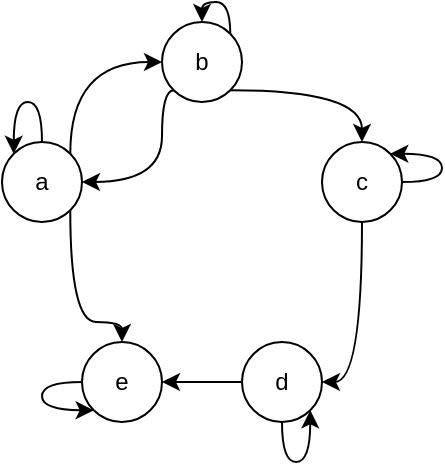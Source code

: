 <mxfile version="12.4.2" type="device" pages="6"><diagram id="B7oSzvcl1xmPNHUfCoGe" name="Page-1"><mxGraphModel dx="627" dy="413" grid="0" gridSize="10" guides="1" tooltips="1" connect="1" arrows="1" fold="1" page="1" pageScale="1" pageWidth="827" pageHeight="1169" math="0" shadow="0"><root><mxCell id="0"/><mxCell id="1" parent="0"/><mxCell id="hFLtee3d9VQ5ipuqbj9c-11" style="edgeStyle=orthogonalEdgeStyle;rounded=0;orthogonalLoop=1;jettySize=auto;html=1;exitX=1;exitY=1;exitDx=0;exitDy=0;entryX=0.5;entryY=0;entryDx=0;entryDy=0;curved=1;" parent="1" source="hFLtee3d9VQ5ipuqbj9c-1" target="hFLtee3d9VQ5ipuqbj9c-5" edge="1"><mxGeometry relative="1" as="geometry"><Array as="points"><mxPoint x="74" y="190"/><mxPoint x="100" y="190"/></Array></mxGeometry></mxCell><mxCell id="hFLtee3d9VQ5ipuqbj9c-12" style="edgeStyle=orthogonalEdgeStyle;rounded=0;orthogonalLoop=1;jettySize=auto;html=1;exitX=1;exitY=0;exitDx=0;exitDy=0;entryX=0;entryY=0.5;entryDx=0;entryDy=0;curved=1;" parent="1" source="hFLtee3d9VQ5ipuqbj9c-1" target="hFLtee3d9VQ5ipuqbj9c-2" edge="1"><mxGeometry relative="1" as="geometry"><Array as="points"><mxPoint x="74" y="60"/></Array></mxGeometry></mxCell><mxCell id="hFLtee3d9VQ5ipuqbj9c-1" value="a" style="ellipse;whiteSpace=wrap;html=1;aspect=fixed;" parent="1" vertex="1"><mxGeometry x="40" y="100" width="40" height="40" as="geometry"/></mxCell><mxCell id="hFLtee3d9VQ5ipuqbj9c-13" style="edgeStyle=orthogonalEdgeStyle;rounded=0;orthogonalLoop=1;jettySize=auto;html=1;exitX=1;exitY=1;exitDx=0;exitDy=0;curved=1;" parent="1" source="hFLtee3d9VQ5ipuqbj9c-2" target="hFLtee3d9VQ5ipuqbj9c-3" edge="1"><mxGeometry relative="1" as="geometry"/></mxCell><mxCell id="hFLtee3d9VQ5ipuqbj9c-16" style="edgeStyle=orthogonalEdgeStyle;curved=1;rounded=0;orthogonalLoop=1;jettySize=auto;html=1;exitX=0;exitY=1;exitDx=0;exitDy=0;entryX=1;entryY=0.5;entryDx=0;entryDy=0;" parent="1" source="hFLtee3d9VQ5ipuqbj9c-2" target="hFLtee3d9VQ5ipuqbj9c-1" edge="1"><mxGeometry relative="1" as="geometry"><Array as="points"><mxPoint x="120" y="74"/><mxPoint x="120" y="120"/></Array></mxGeometry></mxCell><mxCell id="hFLtee3d9VQ5ipuqbj9c-2" value="b" style="ellipse;whiteSpace=wrap;html=1;aspect=fixed;" parent="1" vertex="1"><mxGeometry x="120" y="40" width="40" height="40" as="geometry"/></mxCell><mxCell id="hFLtee3d9VQ5ipuqbj9c-14" style="edgeStyle=orthogonalEdgeStyle;rounded=0;orthogonalLoop=1;jettySize=auto;html=1;exitX=0.5;exitY=1;exitDx=0;exitDy=0;entryX=1;entryY=0.5;entryDx=0;entryDy=0;curved=1;" parent="1" source="hFLtee3d9VQ5ipuqbj9c-3" target="hFLtee3d9VQ5ipuqbj9c-4" edge="1"><mxGeometry relative="1" as="geometry"/></mxCell><mxCell id="hFLtee3d9VQ5ipuqbj9c-3" value="c" style="ellipse;whiteSpace=wrap;html=1;aspect=fixed;" parent="1" vertex="1"><mxGeometry x="200" y="100" width="40" height="40" as="geometry"/></mxCell><mxCell id="hFLtee3d9VQ5ipuqbj9c-15" style="edgeStyle=orthogonalEdgeStyle;rounded=0;orthogonalLoop=1;jettySize=auto;html=1;exitX=0;exitY=0.5;exitDx=0;exitDy=0;entryX=1;entryY=0.5;entryDx=0;entryDy=0;curved=1;" parent="1" source="hFLtee3d9VQ5ipuqbj9c-4" target="hFLtee3d9VQ5ipuqbj9c-5" edge="1"><mxGeometry relative="1" as="geometry"/></mxCell><mxCell id="hFLtee3d9VQ5ipuqbj9c-4" value="d" style="ellipse;whiteSpace=wrap;html=1;aspect=fixed;" parent="1" vertex="1"><mxGeometry x="160" y="200" width="40" height="40" as="geometry"/></mxCell><mxCell id="hFLtee3d9VQ5ipuqbj9c-5" value="e" style="ellipse;whiteSpace=wrap;html=1;aspect=fixed;" parent="1" vertex="1"><mxGeometry x="80" y="200" width="40" height="40" as="geometry"/></mxCell><mxCell id="hFLtee3d9VQ5ipuqbj9c-6" style="edgeStyle=orthogonalEdgeStyle;rounded=0;orthogonalLoop=1;jettySize=auto;html=1;exitX=0.5;exitY=0;exitDx=0;exitDy=0;entryX=0;entryY=0;entryDx=0;entryDy=0;curved=1;" parent="1" source="hFLtee3d9VQ5ipuqbj9c-1" target="hFLtee3d9VQ5ipuqbj9c-1" edge="1"><mxGeometry relative="1" as="geometry"><Array as="points"><mxPoint x="60" y="80"/><mxPoint x="46" y="80"/></Array></mxGeometry></mxCell><mxCell id="hFLtee3d9VQ5ipuqbj9c-7" style="edgeStyle=orthogonalEdgeStyle;rounded=0;orthogonalLoop=1;jettySize=auto;html=1;exitX=1;exitY=0;exitDx=0;exitDy=0;entryX=0.5;entryY=0;entryDx=0;entryDy=0;curved=1;" parent="1" source="hFLtee3d9VQ5ipuqbj9c-2" target="hFLtee3d9VQ5ipuqbj9c-2" edge="1"><mxGeometry relative="1" as="geometry"><Array as="points"><mxPoint x="154" y="30"/><mxPoint x="140" y="30"/></Array></mxGeometry></mxCell><mxCell id="hFLtee3d9VQ5ipuqbj9c-8" style="edgeStyle=orthogonalEdgeStyle;rounded=0;orthogonalLoop=1;jettySize=auto;html=1;exitX=1;exitY=0.5;exitDx=0;exitDy=0;entryX=1;entryY=0;entryDx=0;entryDy=0;curved=1;" parent="1" source="hFLtee3d9VQ5ipuqbj9c-3" target="hFLtee3d9VQ5ipuqbj9c-3" edge="1"><mxGeometry relative="1" as="geometry"><Array as="points"><mxPoint x="260" y="120"/><mxPoint x="260" y="106"/></Array></mxGeometry></mxCell><mxCell id="hFLtee3d9VQ5ipuqbj9c-9" style="edgeStyle=orthogonalEdgeStyle;rounded=0;orthogonalLoop=1;jettySize=auto;html=1;exitX=0.5;exitY=1;exitDx=0;exitDy=0;entryX=1;entryY=1;entryDx=0;entryDy=0;curved=1;" parent="1" source="hFLtee3d9VQ5ipuqbj9c-4" target="hFLtee3d9VQ5ipuqbj9c-4" edge="1"><mxGeometry relative="1" as="geometry"><Array as="points"><mxPoint x="180" y="260"/><mxPoint x="194" y="260"/></Array></mxGeometry></mxCell><mxCell id="hFLtee3d9VQ5ipuqbj9c-10" style="edgeStyle=orthogonalEdgeStyle;rounded=0;orthogonalLoop=1;jettySize=auto;html=1;exitX=0;exitY=0.5;exitDx=0;exitDy=0;entryX=0;entryY=1;entryDx=0;entryDy=0;curved=1;" parent="1" source="hFLtee3d9VQ5ipuqbj9c-5" target="hFLtee3d9VQ5ipuqbj9c-5" edge="1"><mxGeometry relative="1" as="geometry"><Array as="points"><mxPoint x="60" y="220"/><mxPoint x="60" y="234"/></Array></mxGeometry></mxCell></root></mxGraphModel></diagram><diagram id="e1YvTTM09-CFqcRyYZeI" name="Q4ai"><mxGraphModel dx="896" dy="590" grid="1" gridSize="10" guides="1" tooltips="1" connect="1" arrows="1" fold="1" page="1" pageScale="1" pageWidth="850" pageHeight="1100" math="0" shadow="0"><root><mxCell id="XjCVZ9Xw6EVH3o-gsVeH-0"/><mxCell id="XjCVZ9Xw6EVH3o-gsVeH-1" parent="XjCVZ9Xw6EVH3o-gsVeH-0"/><mxCell id="XjCVZ9Xw6EVH3o-gsVeH-2" value="12" style="ellipse;whiteSpace=wrap;html=1;aspect=fixed;" parent="XjCVZ9Xw6EVH3o-gsVeH-1" vertex="1"><mxGeometry x="200" y="200" width="80" height="80" as="geometry"/></mxCell><mxCell id="XjCVZ9Xw6EVH3o-gsVeH-9" style="rounded=0;orthogonalLoop=1;jettySize=auto;html=1;exitX=0.5;exitY=0;exitDx=0;exitDy=0;entryX=0;entryY=0.5;entryDx=0;entryDy=0;" parent="XjCVZ9Xw6EVH3o-gsVeH-1" source="XjCVZ9Xw6EVH3o-gsVeH-3" target="XjCVZ9Xw6EVH3o-gsVeH-5" edge="1"><mxGeometry relative="1" as="geometry"/></mxCell><mxCell id="XjCVZ9Xw6EVH3o-gsVeH-13" style="rounded=0;orthogonalLoop=1;jettySize=auto;html=1;exitX=0.5;exitY=0;exitDx=0;exitDy=0;entryX=0;entryY=0.5;entryDx=0;entryDy=0;" parent="XjCVZ9Xw6EVH3o-gsVeH-1" source="XjCVZ9Xw6EVH3o-gsVeH-3" target="XjCVZ9Xw6EVH3o-gsVeH-2" edge="1"><mxGeometry relative="1" as="geometry"/></mxCell><mxCell id="XjCVZ9Xw6EVH3o-gsVeH-3" value="2" style="ellipse;whiteSpace=wrap;html=1;aspect=fixed;" parent="XjCVZ9Xw6EVH3o-gsVeH-1" vertex="1"><mxGeometry x="40" y="400" width="80" height="80" as="geometry"/></mxCell><mxCell id="XjCVZ9Xw6EVH3o-gsVeH-10" style="rounded=0;orthogonalLoop=1;jettySize=auto;html=1;exitX=0.5;exitY=0;exitDx=0;exitDy=0;" parent="XjCVZ9Xw6EVH3o-gsVeH-1" source="XjCVZ9Xw6EVH3o-gsVeH-4" target="XjCVZ9Xw6EVH3o-gsVeH-5" edge="1"><mxGeometry relative="1" as="geometry"/></mxCell><mxCell id="XjCVZ9Xw6EVH3o-gsVeH-12" style="rounded=0;orthogonalLoop=1;jettySize=auto;html=1;exitX=0.5;exitY=0;exitDx=0;exitDy=0;entryX=1;entryY=0.5;entryDx=0;entryDy=0;" parent="XjCVZ9Xw6EVH3o-gsVeH-1" source="XjCVZ9Xw6EVH3o-gsVeH-4" target="XjCVZ9Xw6EVH3o-gsVeH-2" edge="1"><mxGeometry relative="1" as="geometry"/></mxCell><mxCell id="XjCVZ9Xw6EVH3o-gsVeH-4" value="3" style="ellipse;whiteSpace=wrap;html=1;aspect=fixed;" parent="XjCVZ9Xw6EVH3o-gsVeH-1" vertex="1"><mxGeometry x="360" y="400" width="80" height="80" as="geometry"/></mxCell><mxCell id="XjCVZ9Xw6EVH3o-gsVeH-11" style="edgeStyle=orthogonalEdgeStyle;rounded=0;orthogonalLoop=1;jettySize=auto;html=1;exitX=0.5;exitY=0;exitDx=0;exitDy=0;entryX=0.5;entryY=1;entryDx=0;entryDy=0;" parent="XjCVZ9Xw6EVH3o-gsVeH-1" source="XjCVZ9Xw6EVH3o-gsVeH-5" target="XjCVZ9Xw6EVH3o-gsVeH-2" edge="1"><mxGeometry relative="1" as="geometry"/></mxCell><mxCell id="XjCVZ9Xw6EVH3o-gsVeH-5" value="6" style="ellipse;whiteSpace=wrap;html=1;aspect=fixed;" parent="XjCVZ9Xw6EVH3o-gsVeH-1" vertex="1"><mxGeometry x="200" y="320" width="80" height="80" as="geometry"/></mxCell><mxCell id="XjCVZ9Xw6EVH3o-gsVeH-7" style="rounded=0;orthogonalLoop=1;jettySize=auto;html=1;exitX=0;exitY=0;exitDx=0;exitDy=0;" parent="XjCVZ9Xw6EVH3o-gsVeH-1" source="XjCVZ9Xw6EVH3o-gsVeH-6" target="XjCVZ9Xw6EVH3o-gsVeH-3" edge="1"><mxGeometry relative="1" as="geometry"/></mxCell><mxCell id="XjCVZ9Xw6EVH3o-gsVeH-8" style="rounded=0;orthogonalLoop=1;jettySize=auto;html=1;exitX=1;exitY=0;exitDx=0;exitDy=0;" parent="XjCVZ9Xw6EVH3o-gsVeH-1" source="XjCVZ9Xw6EVH3o-gsVeH-6" target="XjCVZ9Xw6EVH3o-gsVeH-4" edge="1"><mxGeometry relative="1" as="geometry"/></mxCell><mxCell id="XjCVZ9Xw6EVH3o-gsVeH-6" value="1" style="ellipse;whiteSpace=wrap;html=1;aspect=fixed;" parent="XjCVZ9Xw6EVH3o-gsVeH-1" vertex="1"><mxGeometry x="200" y="520" width="80" height="80" as="geometry"/></mxCell><mxCell id="XjCVZ9Xw6EVH3o-gsVeH-15" style="edgeStyle=none;rounded=0;orthogonalLoop=1;jettySize=auto;html=1;exitX=0;exitY=0;exitDx=0;exitDy=0;entryX=0.5;entryY=0;entryDx=0;entryDy=0;" parent="XjCVZ9Xw6EVH3o-gsVeH-1" source="XjCVZ9Xw6EVH3o-gsVeH-2" target="XjCVZ9Xw6EVH3o-gsVeH-2" edge="1"><mxGeometry relative="1" as="geometry"><Array as="points"><mxPoint x="210" y="170"/></Array></mxGeometry></mxCell><mxCell id="XjCVZ9Xw6EVH3o-gsVeH-17" style="edgeStyle=none;rounded=0;orthogonalLoop=1;jettySize=auto;html=1;exitX=0;exitY=0;exitDx=0;exitDy=0;entryX=0.5;entryY=0;entryDx=0;entryDy=0;" parent="XjCVZ9Xw6EVH3o-gsVeH-1" source="XjCVZ9Xw6EVH3o-gsVeH-5" target="XjCVZ9Xw6EVH3o-gsVeH-5" edge="1"><mxGeometry relative="1" as="geometry"><Array as="points"><mxPoint x="200" y="290"/></Array></mxGeometry></mxCell><mxCell id="XjCVZ9Xw6EVH3o-gsVeH-18" style="edgeStyle=none;rounded=0;orthogonalLoop=1;jettySize=auto;html=1;exitX=0;exitY=0.5;exitDx=0;exitDy=0;entryX=0;entryY=0;entryDx=0;entryDy=0;" parent="XjCVZ9Xw6EVH3o-gsVeH-1" source="XjCVZ9Xw6EVH3o-gsVeH-4" target="XjCVZ9Xw6EVH3o-gsVeH-4" edge="1"><mxGeometry relative="1" as="geometry"><Array as="points"><mxPoint x="320" y="420"/></Array></mxGeometry></mxCell><mxCell id="XjCVZ9Xw6EVH3o-gsVeH-19" style="edgeStyle=none;rounded=0;orthogonalLoop=1;jettySize=auto;html=1;exitX=0;exitY=0.5;exitDx=0;exitDy=0;entryX=0;entryY=0;entryDx=0;entryDy=0;" parent="XjCVZ9Xw6EVH3o-gsVeH-1" source="XjCVZ9Xw6EVH3o-gsVeH-3" target="XjCVZ9Xw6EVH3o-gsVeH-3" edge="1"><mxGeometry relative="1" as="geometry"><Array as="points"><mxPoint x="10" y="412"/></Array></mxGeometry></mxCell><mxCell id="XjCVZ9Xw6EVH3o-gsVeH-20" style="edgeStyle=none;rounded=0;orthogonalLoop=1;jettySize=auto;html=1;exitX=0;exitY=1;exitDx=0;exitDy=0;entryX=0;entryY=0.5;entryDx=0;entryDy=0;" parent="XjCVZ9Xw6EVH3o-gsVeH-1" source="XjCVZ9Xw6EVH3o-gsVeH-6" target="XjCVZ9Xw6EVH3o-gsVeH-6" edge="1"><mxGeometry relative="1" as="geometry"><Array as="points"><mxPoint x="160" y="580"/></Array></mxGeometry></mxCell><mxCell id="fLnu6HiIfPT0lKG6MHcy-0" style="edgeStyle=none;rounded=0;orthogonalLoop=1;jettySize=auto;html=1;exitX=0;exitY=0;exitDx=0;exitDy=0;entryX=0.996;entryY=0.75;entryDx=0;entryDy=0;entryPerimeter=0;" edge="1" parent="XjCVZ9Xw6EVH3o-gsVeH-1" source="fLnu6HiIfPT0lKG6MHcy-6" target="fLnu6HiIfPT0lKG6MHcy-9"><mxGeometry relative="1" as="geometry"/></mxCell><mxCell id="fLnu6HiIfPT0lKG6MHcy-1" style="edgeStyle=none;rounded=0;orthogonalLoop=1;jettySize=auto;html=1;exitX=1;exitY=0;exitDx=0;exitDy=0;entryX=0;entryY=1;entryDx=0;entryDy=0;" edge="1" parent="XjCVZ9Xw6EVH3o-gsVeH-1" source="fLnu6HiIfPT0lKG6MHcy-6" target="fLnu6HiIfPT0lKG6MHcy-12"><mxGeometry relative="1" as="geometry"/></mxCell><mxCell id="fLnu6HiIfPT0lKG6MHcy-4" style="edgeStyle=orthogonalEdgeStyle;curved=1;rounded=0;orthogonalLoop=1;jettySize=auto;html=1;entryX=0;entryY=1;entryDx=0;entryDy=0;" edge="1" parent="XjCVZ9Xw6EVH3o-gsVeH-1" target="fLnu6HiIfPT0lKG6MHcy-14"><mxGeometry relative="1" as="geometry"><mxPoint x="620.286" y="450.143" as="sourcePoint"/><Array as="points"><mxPoint x="602" y="440"/></Array></mxGeometry></mxCell><mxCell id="fLnu6HiIfPT0lKG6MHcy-5" style="edgeStyle=orthogonalEdgeStyle;curved=1;rounded=0;orthogonalLoop=1;jettySize=auto;html=1;entryX=1;entryY=0.5;entryDx=0;entryDy=0;" edge="1" parent="XjCVZ9Xw6EVH3o-gsVeH-1" target="fLnu6HiIfPT0lKG6MHcy-15"><mxGeometry relative="1" as="geometry"><mxPoint x="640.286" y="460.143" as="sourcePoint"/><Array as="points"><mxPoint x="690" y="443"/><mxPoint x="690" y="80"/></Array></mxGeometry></mxCell><mxCell id="fLnu6HiIfPT0lKG6MHcy-6" value="&lt;font style=&quot;font-size: 48px&quot;&gt;1&lt;/font&gt;" style="ellipse;whiteSpace=wrap;html=1;aspect=fixed;" vertex="1" parent="XjCVZ9Xw6EVH3o-gsVeH-1"><mxGeometry x="590" y="440" width="80" height="80" as="geometry"/></mxCell><mxCell id="fLnu6HiIfPT0lKG6MHcy-7" style="edgeStyle=none;rounded=0;orthogonalLoop=1;jettySize=auto;html=1;exitX=1;exitY=0;exitDx=0;exitDy=0;entryX=0;entryY=0.5;entryDx=0;entryDy=0;" edge="1" parent="XjCVZ9Xw6EVH3o-gsVeH-1" source="fLnu6HiIfPT0lKG6MHcy-9" target="fLnu6HiIfPT0lKG6MHcy-14"><mxGeometry relative="1" as="geometry"/></mxCell><mxCell id="fLnu6HiIfPT0lKG6MHcy-8" style="edgeStyle=none;rounded=0;orthogonalLoop=1;jettySize=auto;html=1;exitX=0.5;exitY=0;exitDx=0;exitDy=0;entryX=0;entryY=1;entryDx=0;entryDy=0;" edge="1" parent="XjCVZ9Xw6EVH3o-gsVeH-1" source="fLnu6HiIfPT0lKG6MHcy-9" target="fLnu6HiIfPT0lKG6MHcy-15"><mxGeometry relative="1" as="geometry"/></mxCell><mxCell id="fLnu6HiIfPT0lKG6MHcy-9" value="&lt;font style=&quot;font-size: 48px&quot;&gt;2&lt;/font&gt;" style="ellipse;whiteSpace=wrap;html=1;aspect=fixed;" vertex="1" parent="XjCVZ9Xw6EVH3o-gsVeH-1"><mxGeometry x="470" y="360" width="80" height="80" as="geometry"/></mxCell><mxCell id="fLnu6HiIfPT0lKG6MHcy-10" style="edgeStyle=none;rounded=0;orthogonalLoop=1;jettySize=auto;html=1;exitX=0.5;exitY=0;exitDx=0;exitDy=0;entryX=0.5;entryY=1;entryDx=0;entryDy=0;" edge="1" parent="XjCVZ9Xw6EVH3o-gsVeH-1" source="fLnu6HiIfPT0lKG6MHcy-12" target="fLnu6HiIfPT0lKG6MHcy-14"><mxGeometry relative="1" as="geometry"/></mxCell><mxCell id="fLnu6HiIfPT0lKG6MHcy-11" style="edgeStyle=none;rounded=0;orthogonalLoop=1;jettySize=auto;html=1;exitX=0.5;exitY=0;exitDx=0;exitDy=0;entryX=1;entryY=1;entryDx=0;entryDy=0;" edge="1" parent="XjCVZ9Xw6EVH3o-gsVeH-1" source="fLnu6HiIfPT0lKG6MHcy-12" target="fLnu6HiIfPT0lKG6MHcy-15"><mxGeometry relative="1" as="geometry"/></mxCell><mxCell id="fLnu6HiIfPT0lKG6MHcy-12" value="&lt;font style=&quot;font-size: 48px&quot;&gt;3&lt;/font&gt;" style="ellipse;whiteSpace=wrap;html=1;aspect=fixed;" vertex="1" parent="XjCVZ9Xw6EVH3o-gsVeH-1"><mxGeometry x="710" y="360" width="80" height="80" as="geometry"/></mxCell><mxCell id="fLnu6HiIfPT0lKG6MHcy-13" style="edgeStyle=none;rounded=0;orthogonalLoop=1;jettySize=auto;html=1;exitX=0.5;exitY=0;exitDx=0;exitDy=0;entryX=0.5;entryY=1;entryDx=0;entryDy=0;" edge="1" parent="XjCVZ9Xw6EVH3o-gsVeH-1" source="fLnu6HiIfPT0lKG6MHcy-14" target="fLnu6HiIfPT0lKG6MHcy-15"><mxGeometry relative="1" as="geometry"/></mxCell><mxCell id="fLnu6HiIfPT0lKG6MHcy-14" value="&lt;font style=&quot;font-size: 48px&quot;&gt;6&lt;/font&gt;" style="ellipse;whiteSpace=wrap;html=1;aspect=fixed;" vertex="1" parent="XjCVZ9Xw6EVH3o-gsVeH-1"><mxGeometry x="590" y="200" width="80" height="80" as="geometry"/></mxCell><mxCell id="fLnu6HiIfPT0lKG6MHcy-15" value="&lt;font style=&quot;font-size: 48px&quot;&gt;12&lt;/font&gt;" style="ellipse;whiteSpace=wrap;html=1;aspect=fixed;" vertex="1" parent="XjCVZ9Xw6EVH3o-gsVeH-1"><mxGeometry x="590" y="40" width="80" height="80" as="geometry"/></mxCell><mxCell id="fLnu6HiIfPT0lKG6MHcy-16" style="edgeStyle=none;rounded=0;orthogonalLoop=1;jettySize=auto;html=1;exitX=0;exitY=0.5;exitDx=0;exitDy=0;entryX=0;entryY=1;entryDx=0;entryDy=0;" edge="1" parent="XjCVZ9Xw6EVH3o-gsVeH-1" source="fLnu6HiIfPT0lKG6MHcy-6" target="fLnu6HiIfPT0lKG6MHcy-6"><mxGeometry relative="1" as="geometry"><Array as="points"><mxPoint x="560" y="520"/></Array></mxGeometry></mxCell><mxCell id="fLnu6HiIfPT0lKG6MHcy-17" style="edgeStyle=none;rounded=0;orthogonalLoop=1;jettySize=auto;html=1;exitX=0.5;exitY=1;exitDx=0;exitDy=0;entryX=1;entryY=0.5;entryDx=0;entryDy=0;" edge="1" parent="XjCVZ9Xw6EVH3o-gsVeH-1" source="fLnu6HiIfPT0lKG6MHcy-12" target="fLnu6HiIfPT0lKG6MHcy-12"><mxGeometry relative="1" as="geometry"><Array as="points"><mxPoint x="800" y="450"/></Array></mxGeometry></mxCell><mxCell id="fLnu6HiIfPT0lKG6MHcy-18" style="edgeStyle=none;rounded=0;orthogonalLoop=1;jettySize=auto;html=1;exitX=0;exitY=0.5;exitDx=0;exitDy=0;entryX=0.5;entryY=0;entryDx=0;entryDy=0;" edge="1" parent="XjCVZ9Xw6EVH3o-gsVeH-1" source="fLnu6HiIfPT0lKG6MHcy-9" target="fLnu6HiIfPT0lKG6MHcy-9"><mxGeometry relative="1" as="geometry"><Array as="points"><mxPoint x="460" y="360"/></Array></mxGeometry></mxCell><mxCell id="fLnu6HiIfPT0lKG6MHcy-19" style="edgeStyle=none;rounded=0;orthogonalLoop=1;jettySize=auto;html=1;exitX=1;exitY=0;exitDx=0;exitDy=0;entryX=1;entryY=1;entryDx=0;entryDy=0;" edge="1" parent="XjCVZ9Xw6EVH3o-gsVeH-1" source="fLnu6HiIfPT0lKG6MHcy-14" target="fLnu6HiIfPT0lKG6MHcy-14"><mxGeometry relative="1" as="geometry"><Array as="points"><mxPoint x="710" y="240"/></Array></mxGeometry></mxCell><mxCell id="fLnu6HiIfPT0lKG6MHcy-20" style="edgeStyle=none;rounded=0;orthogonalLoop=1;jettySize=auto;html=1;exitX=1;exitY=0;exitDx=0;exitDy=0;entryX=1;entryY=1;entryDx=0;entryDy=0;" edge="1" parent="XjCVZ9Xw6EVH3o-gsVeH-1" source="fLnu6HiIfPT0lKG6MHcy-15" target="fLnu6HiIfPT0lKG6MHcy-15"><mxGeometry relative="1" as="geometry"><Array as="points"><mxPoint x="710" y="80"/></Array></mxGeometry></mxCell></root></mxGraphModel></diagram><diagram id="slA4o_nK41DHpdcw_Y9Q" name="Q4aii"><mxGraphModel dx="896" dy="590" grid="1" gridSize="10" guides="1" tooltips="1" connect="1" arrows="1" fold="1" page="1" pageScale="1" pageWidth="850" pageHeight="1100" math="0" shadow="0"><root><mxCell id="zexBpUt9WbnLEI0pyUdZ-0"/><mxCell id="zexBpUt9WbnLEI0pyUdZ-1" parent="zexBpUt9WbnLEI0pyUdZ-0"/><mxCell id="7lg8GCUmWOp_tHbRSUce-0" value="12" style="ellipse;whiteSpace=wrap;html=1;aspect=fixed;" vertex="1" parent="zexBpUt9WbnLEI0pyUdZ-1"><mxGeometry x="200" y="200" width="80" height="80" as="geometry"/></mxCell><mxCell id="7lg8GCUmWOp_tHbRSUce-1" style="rounded=0;orthogonalLoop=1;jettySize=auto;html=1;exitX=0.5;exitY=0;exitDx=0;exitDy=0;entryX=0;entryY=0.5;entryDx=0;entryDy=0;" edge="1" parent="zexBpUt9WbnLEI0pyUdZ-1" source="7lg8GCUmWOp_tHbRSUce-3" target="7lg8GCUmWOp_tHbRSUce-8"><mxGeometry relative="1" as="geometry"/></mxCell><mxCell id="7lg8GCUmWOp_tHbRSUce-3" value="2" style="ellipse;whiteSpace=wrap;html=1;aspect=fixed;" vertex="1" parent="zexBpUt9WbnLEI0pyUdZ-1"><mxGeometry x="40" y="400" width="80" height="80" as="geometry"/></mxCell><mxCell id="7lg8GCUmWOp_tHbRSUce-4" style="rounded=0;orthogonalLoop=1;jettySize=auto;html=1;exitX=0.5;exitY=0;exitDx=0;exitDy=0;" edge="1" parent="zexBpUt9WbnLEI0pyUdZ-1" source="7lg8GCUmWOp_tHbRSUce-6" target="7lg8GCUmWOp_tHbRSUce-8"><mxGeometry relative="1" as="geometry"/></mxCell><mxCell id="7lg8GCUmWOp_tHbRSUce-6" value="3" style="ellipse;whiteSpace=wrap;html=1;aspect=fixed;" vertex="1" parent="zexBpUt9WbnLEI0pyUdZ-1"><mxGeometry x="360" y="400" width="80" height="80" as="geometry"/></mxCell><mxCell id="7lg8GCUmWOp_tHbRSUce-7" style="edgeStyle=orthogonalEdgeStyle;rounded=0;orthogonalLoop=1;jettySize=auto;html=1;exitX=0.5;exitY=0;exitDx=0;exitDy=0;entryX=0.5;entryY=1;entryDx=0;entryDy=0;" edge="1" parent="zexBpUt9WbnLEI0pyUdZ-1" source="7lg8GCUmWOp_tHbRSUce-8" target="7lg8GCUmWOp_tHbRSUce-0"><mxGeometry relative="1" as="geometry"/></mxCell><mxCell id="7lg8GCUmWOp_tHbRSUce-8" value="6" style="ellipse;whiteSpace=wrap;html=1;aspect=fixed;" vertex="1" parent="zexBpUt9WbnLEI0pyUdZ-1"><mxGeometry x="200" y="320" width="80" height="80" as="geometry"/></mxCell><mxCell id="7lg8GCUmWOp_tHbRSUce-9" style="rounded=0;orthogonalLoop=1;jettySize=auto;html=1;exitX=0;exitY=0;exitDx=0;exitDy=0;" edge="1" parent="zexBpUt9WbnLEI0pyUdZ-1" source="7lg8GCUmWOp_tHbRSUce-11" target="7lg8GCUmWOp_tHbRSUce-3"><mxGeometry relative="1" as="geometry"/></mxCell><mxCell id="7lg8GCUmWOp_tHbRSUce-10" style="rounded=0;orthogonalLoop=1;jettySize=auto;html=1;exitX=1;exitY=0;exitDx=0;exitDy=0;" edge="1" parent="zexBpUt9WbnLEI0pyUdZ-1" source="7lg8GCUmWOp_tHbRSUce-11" target="7lg8GCUmWOp_tHbRSUce-6"><mxGeometry relative="1" as="geometry"/></mxCell><mxCell id="7lg8GCUmWOp_tHbRSUce-11" value="1" style="ellipse;whiteSpace=wrap;html=1;aspect=fixed;" vertex="1" parent="zexBpUt9WbnLEI0pyUdZ-1"><mxGeometry x="200" y="520" width="80" height="80" as="geometry"/></mxCell></root></mxGraphModel></diagram><diagram id="p5h3f2VXw6qMsA1vx0Nr" name="rev2-q1d"><mxGraphModel dx="627" dy="413" grid="1" gridSize="10" guides="1" tooltips="1" connect="1" arrows="1" fold="1" page="1" pageScale="1" pageWidth="850" pageHeight="1100" math="0" shadow="0"><root><mxCell id="Gynu2yK036xKbzlaRE4H-0"/><mxCell id="Gynu2yK036xKbzlaRE4H-1" parent="Gynu2yK036xKbzlaRE4H-0"/><mxCell id="Gynu2yK036xKbzlaRE4H-2" value="" style="ellipse;whiteSpace=wrap;html=1;aspect=fixed;fillColor=#d5e8d4;strokeColor=#82b366;" parent="Gynu2yK036xKbzlaRE4H-1" vertex="1"><mxGeometry x="20" y="20" width="150" height="150" as="geometry"/></mxCell><mxCell id="Gynu2yK036xKbzlaRE4H-3" value="" style="ellipse;whiteSpace=wrap;html=1;aspect=fixed;fillColor=#fff2cc;strokeColor=#d6b656;" parent="Gynu2yK036xKbzlaRE4H-1" vertex="1"><mxGeometry x="55" y="55" width="80" height="80" as="geometry"/></mxCell><mxCell id="Gynu2yK036xKbzlaRE4H-4" value="A" style="text;html=1;strokeColor=none;fillColor=none;align=center;verticalAlign=middle;whiteSpace=wrap;rounded=0;" parent="Gynu2yK036xKbzlaRE4H-1" vertex="1"><mxGeometry x="140" y="20" width="40" height="20" as="geometry"/></mxCell><mxCell id="Gynu2yK036xKbzlaRE4H-5" value="B" style="text;html=1;strokeColor=none;fillColor=none;align=center;verticalAlign=middle;whiteSpace=wrap;rounded=0;" parent="Gynu2yK036xKbzlaRE4H-1" vertex="1"><mxGeometry x="80" y="60" width="40" height="20" as="geometry"/></mxCell><mxCell id="Gynu2yK036xKbzlaRE4H-8" value="" style="ellipse;whiteSpace=wrap;html=1;aspect=fixed;fillColor=#d5e8d4;strokeColor=#82b366;" parent="Gynu2yK036xKbzlaRE4H-1" vertex="1"><mxGeometry x="270" y="20" width="150" height="150" as="geometry"/></mxCell><mxCell id="Gynu2yK036xKbzlaRE4H-9" value="" style="ellipse;whiteSpace=wrap;html=1;aspect=fixed;fillColor=#f8cecc;strokeColor=#b85450;" parent="Gynu2yK036xKbzlaRE4H-1" vertex="1"><mxGeometry x="305" y="55" width="80" height="80" as="geometry"/></mxCell><mxCell id="Gynu2yK036xKbzlaRE4H-10" value="A" style="text;html=1;strokeColor=none;fillColor=none;align=center;verticalAlign=middle;whiteSpace=wrap;rounded=0;" parent="Gynu2yK036xKbzlaRE4H-1" vertex="1"><mxGeometry x="390" y="20" width="40" height="20" as="geometry"/></mxCell><mxCell id="Gynu2yK036xKbzlaRE4H-11" value="J" style="text;html=1;strokeColor=none;fillColor=none;align=center;verticalAlign=middle;whiteSpace=wrap;rounded=0;" parent="Gynu2yK036xKbzlaRE4H-1" vertex="1"><mxGeometry x="330" y="60" width="40" height="20" as="geometry"/></mxCell><mxCell id="Gynu2yK036xKbzlaRE4H-12" value="Major" style="text;html=1;strokeColor=none;fillColor=none;align=center;verticalAlign=middle;whiteSpace=wrap;rounded=0;" parent="Gynu2yK036xKbzlaRE4H-1" vertex="1"><mxGeometry x="15" y="10" width="40" height="20" as="geometry"/></mxCell><mxCell id="Gynu2yK036xKbzlaRE4H-13" value="Minor" style="text;html=1;strokeColor=none;fillColor=none;align=center;verticalAlign=middle;whiteSpace=wrap;rounded=0;" parent="Gynu2yK036xKbzlaRE4H-1" vertex="1"><mxGeometry x="250" y="10" width="40" height="20" as="geometry"/></mxCell><mxCell id="Gynu2yK036xKbzlaRE4H-14" value="Conclusion" style="text;html=1;strokeColor=none;fillColor=none;align=center;verticalAlign=middle;whiteSpace=wrap;rounded=0;" parent="Gynu2yK036xKbzlaRE4H-1" vertex="1"><mxGeometry x="30" y="200" width="40" height="20" as="geometry"/></mxCell><mxCell id="Gynu2yK036xKbzlaRE4H-15" value="Only conclusion is true" style="text;html=1;strokeColor=#82b366;fillColor=#d5e8d4;align=center;verticalAlign=middle;whiteSpace=wrap;rounded=0;" parent="Gynu2yK036xKbzlaRE4H-1" vertex="1"><mxGeometry x="87.5" y="380" width="125" height="20" as="geometry"/></mxCell><mxCell id="Gynu2yK036xKbzlaRE4H-16" value="" style="ellipse;whiteSpace=wrap;html=1;aspect=fixed;fillColor=#d5e8d4;strokeColor=#82b366;" parent="Gynu2yK036xKbzlaRE4H-1" vertex="1"><mxGeometry x="70" y="210" width="150" height="150" as="geometry"/></mxCell><mxCell id="Gynu2yK036xKbzlaRE4H-17" value="" style="ellipse;whiteSpace=wrap;html=1;aspect=fixed;fillColor=#fff2cc;strokeColor=#d6b656;" parent="Gynu2yK036xKbzlaRE4H-1" vertex="1"><mxGeometry x="105" y="245" width="80" height="80" as="geometry"/></mxCell><mxCell id="Gynu2yK036xKbzlaRE4H-18" value="A" style="text;html=1;strokeColor=none;fillColor=none;align=center;verticalAlign=middle;whiteSpace=wrap;rounded=0;" parent="Gynu2yK036xKbzlaRE4H-1" vertex="1"><mxGeometry x="190" y="210" width="40" height="20" as="geometry"/></mxCell><mxCell id="Gynu2yK036xKbzlaRE4H-19" value="B" style="text;html=1;strokeColor=none;fillColor=none;align=center;verticalAlign=middle;whiteSpace=wrap;rounded=0;" parent="Gynu2yK036xKbzlaRE4H-1" vertex="1"><mxGeometry x="130" y="250" width="40" height="20" as="geometry"/></mxCell><mxCell id="Gynu2yK036xKbzlaRE4H-20" value="J" style="ellipse;whiteSpace=wrap;html=1;aspect=fixed;fillColor=#f8cecc;strokeColor=#b85450;" parent="Gynu2yK036xKbzlaRE4H-1" vertex="1"><mxGeometry x="125" y="270" width="50" height="50" as="geometry"/></mxCell><mxCell id="Gynu2yK036xKbzlaRE4H-21" style="edgeStyle=none;rounded=0;orthogonalLoop=1;jettySize=auto;html=1;exitX=0.5;exitY=1;exitDx=0;exitDy=0;" parent="Gynu2yK036xKbzlaRE4H-1" source="Gynu2yK036xKbzlaRE4H-14" target="Gynu2yK036xKbzlaRE4H-14" edge="1"><mxGeometry relative="1" as="geometry"/></mxCell><mxCell id="Gynu2yK036xKbzlaRE4H-22" value="" style="ellipse;whiteSpace=wrap;html=1;aspect=fixed;fillColor=#d5e8d4;strokeColor=#82b366;" parent="Gynu2yK036xKbzlaRE4H-1" vertex="1"><mxGeometry x="280" y="210" width="150" height="150" as="geometry"/></mxCell><mxCell id="Gynu2yK036xKbzlaRE4H-23" value="" style="ellipse;whiteSpace=wrap;html=1;aspect=fixed;fillColor=#fff2cc;strokeColor=#d6b656;" parent="Gynu2yK036xKbzlaRE4H-1" vertex="1"><mxGeometry x="290" y="252.5" width="65" height="65" as="geometry"/></mxCell><mxCell id="Gynu2yK036xKbzlaRE4H-24" value="A" style="text;html=1;strokeColor=none;fillColor=none;align=center;verticalAlign=middle;whiteSpace=wrap;rounded=0;" parent="Gynu2yK036xKbzlaRE4H-1" vertex="1"><mxGeometry x="400" y="210" width="40" height="20" as="geometry"/></mxCell><mxCell id="Gynu2yK036xKbzlaRE4H-25" value="B" style="text;html=1;strokeColor=none;fillColor=none;align=center;verticalAlign=middle;whiteSpace=wrap;rounded=0;" parent="Gynu2yK036xKbzlaRE4H-1" vertex="1"><mxGeometry x="302.5" y="270" width="40" height="20" as="geometry"/></mxCell><mxCell id="Gynu2yK036xKbzlaRE4H-26" value="J" style="ellipse;whiteSpace=wrap;html=1;aspect=fixed;fillColor=#f8cecc;strokeColor=#b85450;" parent="Gynu2yK036xKbzlaRE4H-1" vertex="1"><mxGeometry x="360" y="260" width="50" height="50" as="geometry"/></mxCell><mxCell id="Gynu2yK036xKbzlaRE4H-28" value="&lt;b&gt;The argument is invalid&lt;/b&gt;" style="text;html=1;strokeColor=none;fillColor=none;align=center;verticalAlign=middle;whiteSpace=wrap;rounded=0;" parent="Gynu2yK036xKbzlaRE4H-1" vertex="1"><mxGeometry x="40" y="450" width="165" height="20" as="geometry"/></mxCell><mxCell id="Gynu2yK036xKbzlaRE4H-29" value="One possible conclusion are contradicting for each other" style="text;html=1;strokeColor=#d6b656;fillColor=#fff2cc;align=center;verticalAlign=middle;whiteSpace=wrap;rounded=0;" parent="Gynu2yK036xKbzlaRE4H-1" vertex="1"><mxGeometry x="250" y="380" width="320" height="20" as="geometry"/></mxCell><mxCell id="Gynu2yK036xKbzlaRE4H-30" style="edgeStyle=none;rounded=0;orthogonalLoop=1;jettySize=auto;html=1;exitX=0.75;exitY=0;exitDx=0;exitDy=0;entryX=0.5;entryY=0;entryDx=0;entryDy=0;" parent="Gynu2yK036xKbzlaRE4H-1" source="Gynu2yK036xKbzlaRE4H-24" target="Gynu2yK036xKbzlaRE4H-24" edge="1"><mxGeometry relative="1" as="geometry"/></mxCell></root></mxGraphModel></diagram><diagram id="LneGwdM5Jy2F5js7QXmW" name="rev2q2d"><mxGraphModel dx="523" dy="344" grid="0" gridSize="10" guides="1" tooltips="1" connect="1" arrows="1" fold="1" page="1" pageScale="1" pageWidth="827" pageHeight="1169" math="0" shadow="0"><root><mxCell id="cTxyuvRrHDx8iawlwjsm-0"/><mxCell id="cTxyuvRrHDx8iawlwjsm-1" parent="cTxyuvRrHDx8iawlwjsm-0"/><mxCell id="cTxyuvRrHDx8iawlwjsm-2" value="" style="ellipse;whiteSpace=wrap;html=1;" vertex="1" parent="cTxyuvRrHDx8iawlwjsm-1"><mxGeometry x="120" y="80" width="120" height="240" as="geometry"/></mxCell><mxCell id="cTxyuvRrHDx8iawlwjsm-3" value="" style="ellipse;whiteSpace=wrap;html=1;" vertex="1" parent="cTxyuvRrHDx8iawlwjsm-1"><mxGeometry x="400" y="80" width="120" height="240" as="geometry"/></mxCell><mxCell id="cTxyuvRrHDx8iawlwjsm-4" value="X" style="text;html=1;strokeColor=none;fillColor=none;align=center;verticalAlign=middle;whiteSpace=wrap;rounded=0;fontSize=21;" vertex="1" parent="cTxyuvRrHDx8iawlwjsm-1"><mxGeometry x="160" y="40" width="40" height="20" as="geometry"/></mxCell><mxCell id="cTxyuvRrHDx8iawlwjsm-5" value="Y" style="text;html=1;strokeColor=none;fillColor=none;align=center;verticalAlign=middle;whiteSpace=wrap;rounded=0;fontSize=21;" vertex="1" parent="cTxyuvRrHDx8iawlwjsm-1"><mxGeometry x="440" y="40" width="40" height="20" as="geometry"/></mxCell><mxCell id="cTxyuvRrHDx8iawlwjsm-17" style="edgeStyle=orthogonalEdgeStyle;rounded=0;orthogonalLoop=1;jettySize=auto;html=1;fontSize=21;" edge="1" parent="cTxyuvRrHDx8iawlwjsm-1" source="cTxyuvRrHDx8iawlwjsm-6" target="cTxyuvRrHDx8iawlwjsm-9"><mxGeometry relative="1" as="geometry"/></mxCell><mxCell id="cTxyuvRrHDx8iawlwjsm-6" value="1" style="text;html=1;strokeColor=none;fillColor=none;align=center;verticalAlign=middle;whiteSpace=wrap;rounded=0;fontSize=21;" vertex="1" parent="cTxyuvRrHDx8iawlwjsm-1"><mxGeometry x="140" y="130" width="40" height="20" as="geometry"/></mxCell><mxCell id="cTxyuvRrHDx8iawlwjsm-18" style="rounded=0;orthogonalLoop=1;jettySize=auto;html=1;entryX=0;entryY=0.5;entryDx=0;entryDy=0;fontSize=21;" edge="1" parent="cTxyuvRrHDx8iawlwjsm-1" source="cTxyuvRrHDx8iawlwjsm-7" target="cTxyuvRrHDx8iawlwjsm-11"><mxGeometry relative="1" as="geometry"/></mxCell><mxCell id="cTxyuvRrHDx8iawlwjsm-7" value="2" style="text;html=1;strokeColor=none;fillColor=none;align=center;verticalAlign=middle;whiteSpace=wrap;rounded=0;fontSize=21;" vertex="1" parent="cTxyuvRrHDx8iawlwjsm-1"><mxGeometry x="140" y="180" width="40" height="20" as="geometry"/></mxCell><mxCell id="cTxyuvRrHDx8iawlwjsm-19" style="edgeStyle=none;rounded=0;orthogonalLoop=1;jettySize=auto;html=1;entryX=0;entryY=0.5;entryDx=0;entryDy=0;fontSize=21;" edge="1" parent="cTxyuvRrHDx8iawlwjsm-1" source="cTxyuvRrHDx8iawlwjsm-8" target="cTxyuvRrHDx8iawlwjsm-16"><mxGeometry relative="1" as="geometry"/></mxCell><mxCell id="cTxyuvRrHDx8iawlwjsm-8" value="3" style="text;html=1;strokeColor=none;fillColor=none;align=center;verticalAlign=middle;whiteSpace=wrap;rounded=0;fontSize=21;" vertex="1" parent="cTxyuvRrHDx8iawlwjsm-1"><mxGeometry x="140" y="220" width="40" height="20" as="geometry"/></mxCell><mxCell id="cTxyuvRrHDx8iawlwjsm-9" value="3" style="text;html=1;strokeColor=none;fillColor=none;align=center;verticalAlign=middle;whiteSpace=wrap;rounded=0;fontSize=21;" vertex="1" parent="cTxyuvRrHDx8iawlwjsm-1"><mxGeometry x="450" y="130" width="40" height="20" as="geometry"/></mxCell><mxCell id="cTxyuvRrHDx8iawlwjsm-10" value="4" style="text;html=1;strokeColor=none;fillColor=none;align=center;verticalAlign=middle;whiteSpace=wrap;rounded=0;fontSize=21;" vertex="1" parent="cTxyuvRrHDx8iawlwjsm-1"><mxGeometry x="450" y="160" width="40" height="20" as="geometry"/></mxCell><mxCell id="cTxyuvRrHDx8iawlwjsm-11" value="5" style="text;html=1;strokeColor=none;fillColor=none;align=center;verticalAlign=middle;whiteSpace=wrap;rounded=0;fontSize=21;" vertex="1" parent="cTxyuvRrHDx8iawlwjsm-1"><mxGeometry x="460" y="200" width="40" height="20" as="geometry"/></mxCell><mxCell id="cTxyuvRrHDx8iawlwjsm-12" value="6" style="text;html=1;strokeColor=none;fillColor=none;align=center;verticalAlign=middle;whiteSpace=wrap;rounded=0;fontSize=21;" vertex="1" parent="cTxyuvRrHDx8iawlwjsm-1"><mxGeometry x="460" y="240" width="40" height="20" as="geometry"/></mxCell><mxCell id="cTxyuvRrHDx8iawlwjsm-16" value="7" style="text;html=1;strokeColor=none;fillColor=none;align=center;verticalAlign=middle;whiteSpace=wrap;rounded=0;fontSize=21;" vertex="1" parent="cTxyuvRrHDx8iawlwjsm-1"><mxGeometry x="460" y="280" width="40" height="20" as="geometry"/></mxCell></root></mxGraphModel></diagram><diagram id="NJkJadA6RIyzCKycmKZg" name="rev2q3aii"><mxGraphModel dx="523" dy="344" grid="0" gridSize="10" guides="1" tooltips="1" connect="1" arrows="1" fold="1" page="1" pageScale="1" pageWidth="827" pageHeight="1169" math="0" shadow="0"><root><mxCell id="SGMD8l05_jFPGF7xnwsx-0"/><mxCell id="SGMD8l05_jFPGF7xnwsx-1" parent="SGMD8l05_jFPGF7xnwsx-0"/><mxCell id="_IQJ_gj20RHfmnL8ZXd8-7" style="edgeStyle=none;rounded=0;orthogonalLoop=1;jettySize=auto;html=1;exitX=1;exitY=1;exitDx=0;exitDy=0;entryX=1;entryY=0;entryDx=0;entryDy=0;fontSize=21;" edge="1" parent="SGMD8l05_jFPGF7xnwsx-1" source="_IQJ_gj20RHfmnL8ZXd8-0" target="_IQJ_gj20RHfmnL8ZXd8-5"><mxGeometry relative="1" as="geometry"/></mxCell><mxCell id="_IQJ_gj20RHfmnL8ZXd8-9" style="edgeStyle=none;rounded=0;orthogonalLoop=1;jettySize=auto;html=1;exitX=1;exitY=0;exitDx=0;exitDy=0;entryX=0;entryY=0;entryDx=0;entryDy=0;fontSize=21;" edge="1" parent="SGMD8l05_jFPGF7xnwsx-1" source="_IQJ_gj20RHfmnL8ZXd8-0" target="_IQJ_gj20RHfmnL8ZXd8-2"><mxGeometry relative="1" as="geometry"/></mxCell><mxCell id="_IQJ_gj20RHfmnL8ZXd8-0" value="&lt;font style=&quot;font-size: 36px&quot;&gt;8&lt;/font&gt;" style="ellipse;whiteSpace=wrap;html=1;aspect=fixed;fontSize=21;" vertex="1" parent="SGMD8l05_jFPGF7xnwsx-1"><mxGeometry x="80" y="80" width="80" height="80" as="geometry"/></mxCell><mxCell id="_IQJ_gj20RHfmnL8ZXd8-10" style="edgeStyle=none;rounded=0;orthogonalLoop=1;jettySize=auto;html=1;exitX=0;exitY=1;exitDx=0;exitDy=0;entryX=1;entryY=1;entryDx=0;entryDy=0;fontSize=21;" edge="1" parent="SGMD8l05_jFPGF7xnwsx-1" source="_IQJ_gj20RHfmnL8ZXd8-2" target="_IQJ_gj20RHfmnL8ZXd8-0"><mxGeometry relative="1" as="geometry"/></mxCell><mxCell id="_IQJ_gj20RHfmnL8ZXd8-2" value="&lt;font style=&quot;font-size: 36px&quot;&gt;7&lt;/font&gt;" style="ellipse;whiteSpace=wrap;html=1;aspect=fixed;fontSize=21;" vertex="1" parent="SGMD8l05_jFPGF7xnwsx-1"><mxGeometry x="320" y="80" width="80" height="80" as="geometry"/></mxCell><mxCell id="_IQJ_gj20RHfmnL8ZXd8-8" style="edgeStyle=none;rounded=0;orthogonalLoop=1;jettySize=auto;html=1;exitX=0;exitY=0;exitDx=0;exitDy=0;entryX=0;entryY=1;entryDx=0;entryDy=0;fontSize=21;" edge="1" parent="SGMD8l05_jFPGF7xnwsx-1" source="_IQJ_gj20RHfmnL8ZXd8-5" target="_IQJ_gj20RHfmnL8ZXd8-0"><mxGeometry relative="1" as="geometry"/></mxCell><mxCell id="_IQJ_gj20RHfmnL8ZXd8-11" style="edgeStyle=none;rounded=0;orthogonalLoop=1;jettySize=auto;html=1;exitX=1;exitY=0;exitDx=0;exitDy=0;entryX=0;entryY=0;entryDx=0;entryDy=0;fontSize=21;" edge="1" parent="SGMD8l05_jFPGF7xnwsx-1" source="_IQJ_gj20RHfmnL8ZXd8-5" target="_IQJ_gj20RHfmnL8ZXd8-6"><mxGeometry relative="1" as="geometry"/></mxCell><mxCell id="_IQJ_gj20RHfmnL8ZXd8-5" value="&lt;font style=&quot;font-size: 36px&quot;&gt;5&lt;/font&gt;" style="ellipse;whiteSpace=wrap;html=1;aspect=fixed;fontSize=21;" vertex="1" parent="SGMD8l05_jFPGF7xnwsx-1"><mxGeometry x="80" y="240" width="80" height="80" as="geometry"/></mxCell><mxCell id="_IQJ_gj20RHfmnL8ZXd8-12" style="edgeStyle=none;rounded=0;orthogonalLoop=1;jettySize=auto;html=1;exitX=0;exitY=1;exitDx=0;exitDy=0;entryX=1;entryY=1;entryDx=0;entryDy=0;fontSize=21;" edge="1" parent="SGMD8l05_jFPGF7xnwsx-1" source="_IQJ_gj20RHfmnL8ZXd8-6" target="_IQJ_gj20RHfmnL8ZXd8-5"><mxGeometry relative="1" as="geometry"/></mxCell><mxCell id="_IQJ_gj20RHfmnL8ZXd8-6" value="&lt;font style=&quot;font-size: 36px&quot;&gt;6&lt;/font&gt;" style="ellipse;whiteSpace=wrap;html=1;aspect=fixed;fontSize=21;" vertex="1" parent="SGMD8l05_jFPGF7xnwsx-1"><mxGeometry x="320" y="240" width="80" height="80" as="geometry"/></mxCell></root></mxGraphModel></diagram></mxfile>